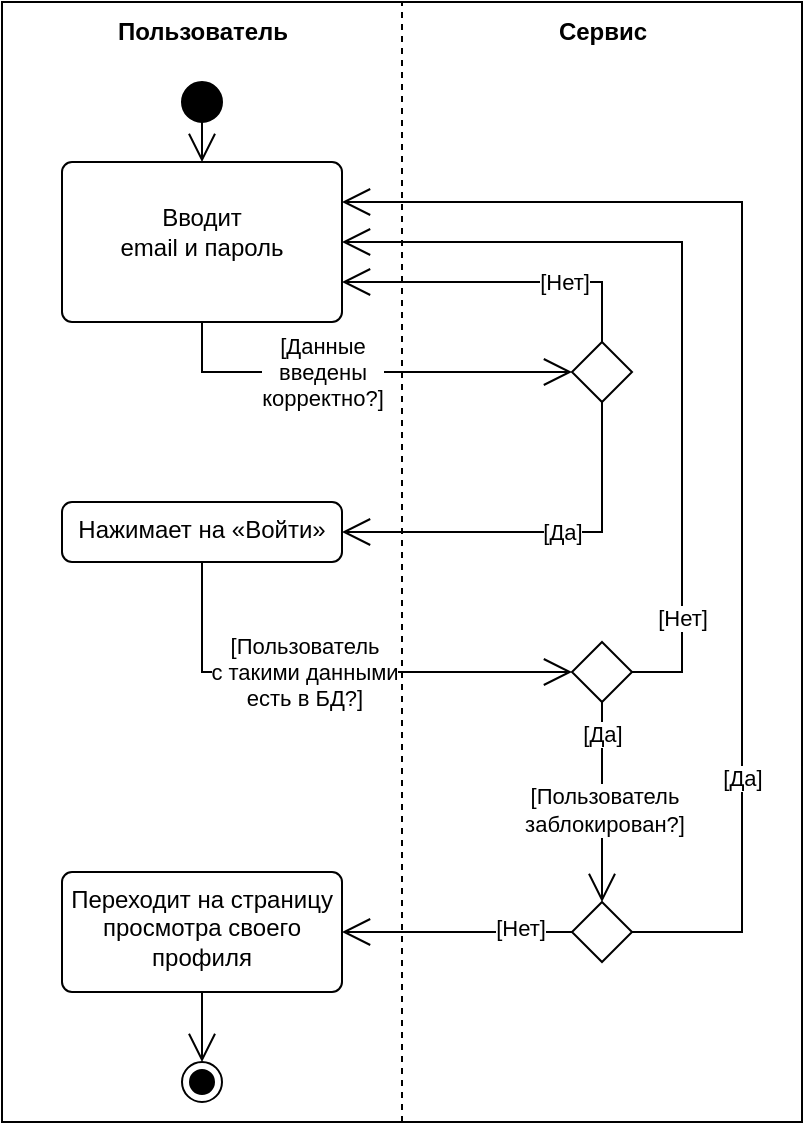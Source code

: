 <mxfile version="26.0.16">
  <diagram name="Страница — 1" id="ybX_hd4ql1OFdtfCMsI8">
    <mxGraphModel dx="882" dy="611" grid="1" gridSize="10" guides="1" tooltips="1" connect="1" arrows="1" fold="1" page="1" pageScale="1" pageWidth="827" pageHeight="1169" math="0" shadow="0">
      <root>
        <mxCell id="0" />
        <mxCell id="1" parent="0" />
        <mxCell id="PPZw-L5G0OnH8Ku80zF--69" value="" style="rounded=0;whiteSpace=wrap;html=1;movable=0;resizable=0;rotatable=0;deletable=0;editable=0;locked=1;connectable=0;" vertex="1" parent="1">
          <mxGeometry width="400" height="560" as="geometry" />
        </mxCell>
        <mxCell id="PPZw-L5G0OnH8Ku80zF--2" value="&lt;b&gt;Пользователь&lt;/b&gt;" style="text;html=1;align=center;verticalAlign=middle;resizable=0;points=[];autosize=1;strokeColor=none;fillColor=none;" vertex="1" parent="1">
          <mxGeometry x="45" width="110" height="30" as="geometry" />
        </mxCell>
        <mxCell id="PPZw-L5G0OnH8Ku80zF--4" value="" style="endArrow=none;dashed=1;html=1;rounded=0;entryX=0.5;entryY=0;entryDx=0;entryDy=0;" edge="1" parent="1">
          <mxGeometry width="50" height="50" relative="1" as="geometry">
            <mxPoint x="200" y="560" as="sourcePoint" />
            <mxPoint x="200.0" as="targetPoint" />
          </mxGeometry>
        </mxCell>
        <mxCell id="PPZw-L5G0OnH8Ku80zF--5" value="" style="ellipse;fillColor=strokeColor;html=1;" vertex="1" parent="1">
          <mxGeometry x="90" y="40" width="20" height="20" as="geometry" />
        </mxCell>
        <mxCell id="PPZw-L5G0OnH8Ku80zF--6" value="" style="endArrow=open;endFill=1;endSize=12;html=1;rounded=0;entryX=0.5;entryY=0;entryDx=0;entryDy=0;" edge="1" parent="1" source="PPZw-L5G0OnH8Ku80zF--5" target="PPZw-L5G0OnH8Ku80zF--7">
          <mxGeometry width="160" relative="1" as="geometry">
            <mxPoint x="120" y="70" as="sourcePoint" />
            <mxPoint x="100" y="100" as="targetPoint" />
          </mxGeometry>
        </mxCell>
        <mxCell id="PPZw-L5G0OnH8Ku80zF--7" value="&lt;br&gt;&lt;div&gt;Вводит&lt;/div&gt;&lt;div&gt;email и пароль&lt;/div&gt;" style="html=1;align=center;verticalAlign=top;rounded=1;absoluteArcSize=1;arcSize=10;dashed=0;whiteSpace=wrap;" vertex="1" parent="1">
          <mxGeometry x="30" y="80" width="140" height="80" as="geometry" />
        </mxCell>
        <mxCell id="PPZw-L5G0OnH8Ku80zF--17" value="Сервис" style="text;html=1;align=center;verticalAlign=middle;resizable=0;points=[];autosize=1;strokeColor=none;fillColor=none;fontStyle=1" vertex="1" parent="1">
          <mxGeometry x="270" width="60" height="30" as="geometry" />
        </mxCell>
        <mxCell id="PPZw-L5G0OnH8Ku80zF--30" value="" style="endArrow=open;endFill=1;endSize=12;html=1;rounded=0;entryX=0;entryY=0.5;entryDx=0;entryDy=0;exitX=0.5;exitY=1;exitDx=0;exitDy=0;" edge="1" parent="1" source="PPZw-L5G0OnH8Ku80zF--7" target="PPZw-L5G0OnH8Ku80zF--31">
          <mxGeometry width="160" relative="1" as="geometry">
            <mxPoint x="110" y="70" as="sourcePoint" />
            <mxPoint x="230" y="115" as="targetPoint" />
            <Array as="points">
              <mxPoint x="100" y="185" />
            </Array>
          </mxGeometry>
        </mxCell>
        <mxCell id="PPZw-L5G0OnH8Ku80zF--34" value="&lt;div&gt;[Данные&lt;/div&gt;&lt;div&gt;введены&lt;/div&gt;&lt;div&gt;корректно?]&lt;/div&gt;" style="edgeLabel;html=1;align=center;verticalAlign=middle;resizable=0;points=[];" vertex="1" connectable="0" parent="PPZw-L5G0OnH8Ku80zF--30">
          <mxGeometry x="-0.237" y="-2" relative="1" as="geometry">
            <mxPoint x="5" y="-2" as="offset" />
          </mxGeometry>
        </mxCell>
        <mxCell id="PPZw-L5G0OnH8Ku80zF--31" value="" style="rhombus;" vertex="1" parent="1">
          <mxGeometry x="285" y="170" width="30" height="30" as="geometry" />
        </mxCell>
        <mxCell id="PPZw-L5G0OnH8Ku80zF--35" value="" style="endArrow=open;endFill=1;endSize=12;html=1;rounded=0;entryX=1;entryY=0.75;entryDx=0;entryDy=0;exitX=0.5;exitY=0;exitDx=0;exitDy=0;" edge="1" parent="1" source="PPZw-L5G0OnH8Ku80zF--31" target="PPZw-L5G0OnH8Ku80zF--7">
          <mxGeometry width="160" relative="1" as="geometry">
            <mxPoint x="110" y="140" as="sourcePoint" />
            <mxPoint x="295" y="195" as="targetPoint" />
            <Array as="points">
              <mxPoint x="300" y="140" />
            </Array>
          </mxGeometry>
        </mxCell>
        <mxCell id="PPZw-L5G0OnH8Ku80zF--36" value="[Нет]" style="edgeLabel;html=1;align=center;verticalAlign=middle;resizable=0;points=[];" vertex="1" connectable="0" parent="PPZw-L5G0OnH8Ku80zF--35">
          <mxGeometry x="-0.237" y="-2" relative="1" as="geometry">
            <mxPoint x="12" y="2" as="offset" />
          </mxGeometry>
        </mxCell>
        <mxCell id="PPZw-L5G0OnH8Ku80zF--37" value="Нажимает на «Войти»" style="html=1;align=center;verticalAlign=top;rounded=1;absoluteArcSize=1;arcSize=10;dashed=0;whiteSpace=wrap;" vertex="1" parent="1">
          <mxGeometry x="30" y="250" width="140" height="30" as="geometry" />
        </mxCell>
        <mxCell id="PPZw-L5G0OnH8Ku80zF--38" value="" style="endArrow=open;endFill=1;endSize=12;html=1;rounded=0;entryX=1;entryY=0.5;entryDx=0;entryDy=0;exitX=0.5;exitY=1;exitDx=0;exitDy=0;" edge="1" parent="1" source="PPZw-L5G0OnH8Ku80zF--31" target="PPZw-L5G0OnH8Ku80zF--37">
          <mxGeometry width="160" relative="1" as="geometry">
            <mxPoint x="310" y="180" as="sourcePoint" />
            <mxPoint x="180" y="125" as="targetPoint" />
            <Array as="points">
              <mxPoint x="300" y="265" />
            </Array>
          </mxGeometry>
        </mxCell>
        <mxCell id="PPZw-L5G0OnH8Ku80zF--39" value="[Да]" style="edgeLabel;html=1;align=center;verticalAlign=middle;resizable=0;points=[];" vertex="1" connectable="0" parent="PPZw-L5G0OnH8Ku80zF--38">
          <mxGeometry x="-0.237" y="-2" relative="1" as="geometry">
            <mxPoint x="-11" y="2" as="offset" />
          </mxGeometry>
        </mxCell>
        <mxCell id="PPZw-L5G0OnH8Ku80zF--47" value="" style="endArrow=open;endFill=1;endSize=12;html=1;rounded=0;entryX=0;entryY=0.5;entryDx=0;entryDy=0;exitX=0.5;exitY=1;exitDx=0;exitDy=0;" edge="1" parent="1" target="PPZw-L5G0OnH8Ku80zF--49">
          <mxGeometry width="160" relative="1" as="geometry">
            <mxPoint x="100" y="280" as="sourcePoint" />
            <mxPoint x="230" y="265" as="targetPoint" />
            <Array as="points">
              <mxPoint x="100" y="335" />
            </Array>
          </mxGeometry>
        </mxCell>
        <mxCell id="PPZw-L5G0OnH8Ku80zF--48" value="&lt;div&gt;[Пользователь&lt;/div&gt;&lt;div&gt;с такими данными&lt;/div&gt;&lt;div&gt;есть в БД?]&lt;/div&gt;" style="edgeLabel;html=1;align=center;verticalAlign=middle;resizable=0;points=[];" vertex="1" connectable="0" parent="PPZw-L5G0OnH8Ku80zF--47">
          <mxGeometry x="-0.237" y="-2" relative="1" as="geometry">
            <mxPoint x="14" y="-2" as="offset" />
          </mxGeometry>
        </mxCell>
        <mxCell id="PPZw-L5G0OnH8Ku80zF--49" value="" style="rhombus;" vertex="1" parent="1">
          <mxGeometry x="285" y="320" width="30" height="30" as="geometry" />
        </mxCell>
        <mxCell id="PPZw-L5G0OnH8Ku80zF--50" value="" style="endArrow=open;endFill=1;endSize=12;html=1;rounded=0;entryX=1;entryY=0.5;entryDx=0;entryDy=0;exitX=1;exitY=0.5;exitDx=0;exitDy=0;" edge="1" parent="1" source="PPZw-L5G0OnH8Ku80zF--49" target="PPZw-L5G0OnH8Ku80zF--7">
          <mxGeometry width="160" relative="1" as="geometry">
            <mxPoint x="380" y="335" as="sourcePoint" />
            <mxPoint x="250" y="280" as="targetPoint" />
            <Array as="points">
              <mxPoint x="340" y="335" />
              <mxPoint x="340" y="120" />
            </Array>
          </mxGeometry>
        </mxCell>
        <mxCell id="PPZw-L5G0OnH8Ku80zF--51" value="[Нет]" style="edgeLabel;html=1;align=center;verticalAlign=middle;resizable=0;points=[];" vertex="1" connectable="0" parent="PPZw-L5G0OnH8Ku80zF--50">
          <mxGeometry x="-0.237" y="-2" relative="1" as="geometry">
            <mxPoint x="-2" y="104" as="offset" />
          </mxGeometry>
        </mxCell>
        <mxCell id="PPZw-L5G0OnH8Ku80zF--54" value="" style="endArrow=open;endFill=1;endSize=12;html=1;rounded=0;exitX=0.5;exitY=1;exitDx=0;exitDy=0;entryX=0.5;entryY=0;entryDx=0;entryDy=0;" edge="1" parent="1" source="PPZw-L5G0OnH8Ku80zF--49" target="PPZw-L5G0OnH8Ku80zF--57">
          <mxGeometry width="160" relative="1" as="geometry">
            <mxPoint x="290" y="390" as="sourcePoint" />
            <mxPoint x="300" y="400" as="targetPoint" />
            <Array as="points" />
          </mxGeometry>
        </mxCell>
        <mxCell id="PPZw-L5G0OnH8Ku80zF--55" value="[Да]" style="edgeLabel;html=1;align=center;verticalAlign=middle;resizable=0;points=[];" vertex="1" connectable="0" parent="PPZw-L5G0OnH8Ku80zF--54">
          <mxGeometry x="-0.237" y="-2" relative="1" as="geometry">
            <mxPoint x="2" y="-22" as="offset" />
          </mxGeometry>
        </mxCell>
        <mxCell id="PPZw-L5G0OnH8Ku80zF--57" value="" style="rhombus;" vertex="1" parent="1">
          <mxGeometry x="285" y="450" width="30" height="30" as="geometry" />
        </mxCell>
        <mxCell id="PPZw-L5G0OnH8Ku80zF--59" value="&lt;div&gt;[Пользователь&lt;/div&gt;&lt;div&gt;заблокирован?]&lt;/div&gt;" style="edgeLabel;html=1;align=center;verticalAlign=middle;resizable=0;points=[];" vertex="1" connectable="0" parent="1">
          <mxGeometry x="295" y="380.143" as="geometry">
            <mxPoint x="6" y="24" as="offset" />
          </mxGeometry>
        </mxCell>
        <mxCell id="PPZw-L5G0OnH8Ku80zF--61" value="" style="endArrow=open;endFill=1;endSize=12;html=1;rounded=0;entryX=1;entryY=0.25;entryDx=0;entryDy=0;exitX=1;exitY=0.5;exitDx=0;exitDy=0;" edge="1" parent="1" source="PPZw-L5G0OnH8Ku80zF--57" target="PPZw-L5G0OnH8Ku80zF--7">
          <mxGeometry width="160" relative="1" as="geometry">
            <mxPoint x="325" y="345" as="sourcePoint" />
            <mxPoint x="180" y="130" as="targetPoint" />
            <Array as="points">
              <mxPoint x="370" y="465" />
              <mxPoint x="370" y="290" />
              <mxPoint x="370" y="100" />
            </Array>
          </mxGeometry>
        </mxCell>
        <mxCell id="PPZw-L5G0OnH8Ku80zF--62" value="[Да]" style="edgeLabel;html=1;align=center;verticalAlign=middle;resizable=0;points=[];" vertex="1" connectable="0" parent="PPZw-L5G0OnH8Ku80zF--61">
          <mxGeometry x="-0.237" y="-2" relative="1" as="geometry">
            <mxPoint x="-2" y="104" as="offset" />
          </mxGeometry>
        </mxCell>
        <mxCell id="PPZw-L5G0OnH8Ku80zF--63" value="&lt;div&gt;Переходит на страницу&lt;/div&gt;&lt;div&gt;просмотра своего&lt;/div&gt;&lt;div&gt;профиля&lt;/div&gt;" style="html=1;align=center;verticalAlign=top;rounded=1;absoluteArcSize=1;arcSize=10;dashed=0;whiteSpace=wrap;" vertex="1" parent="1">
          <mxGeometry x="30" y="435" width="140" height="60" as="geometry" />
        </mxCell>
        <mxCell id="PPZw-L5G0OnH8Ku80zF--64" value="" style="endArrow=open;endFill=1;endSize=12;html=1;rounded=0;exitX=0;exitY=0.5;exitDx=0;exitDy=0;entryX=1;entryY=0.5;entryDx=0;entryDy=0;" edge="1" parent="1" source="PPZw-L5G0OnH8Ku80zF--57" target="PPZw-L5G0OnH8Ku80zF--63">
          <mxGeometry width="160" relative="1" as="geometry">
            <mxPoint x="210" y="480" as="sourcePoint" />
            <mxPoint x="210" y="580" as="targetPoint" />
            <Array as="points" />
          </mxGeometry>
        </mxCell>
        <mxCell id="PPZw-L5G0OnH8Ku80zF--65" value="[Нет]" style="edgeLabel;html=1;align=center;verticalAlign=middle;resizable=0;points=[];" vertex="1" connectable="0" parent="PPZw-L5G0OnH8Ku80zF--64">
          <mxGeometry x="-0.237" y="-2" relative="1" as="geometry">
            <mxPoint x="18" as="offset" />
          </mxGeometry>
        </mxCell>
        <mxCell id="PPZw-L5G0OnH8Ku80zF--66" value="" style="ellipse;html=1;shape=endState;fillColor=strokeColor;" vertex="1" parent="1">
          <mxGeometry x="90" y="530" width="20" height="20" as="geometry" />
        </mxCell>
        <mxCell id="PPZw-L5G0OnH8Ku80zF--67" value="" style="endArrow=open;endFill=1;endSize=12;html=1;rounded=0;exitX=0.5;exitY=1;exitDx=0;exitDy=0;entryX=0.5;entryY=0;entryDx=0;entryDy=0;" edge="1" parent="1" source="PPZw-L5G0OnH8Ku80zF--63" target="PPZw-L5G0OnH8Ku80zF--66">
          <mxGeometry width="160" relative="1" as="geometry">
            <mxPoint x="99.52" y="630" as="sourcePoint" />
            <mxPoint x="100" y="530" as="targetPoint" />
            <Array as="points" />
          </mxGeometry>
        </mxCell>
      </root>
    </mxGraphModel>
  </diagram>
</mxfile>
